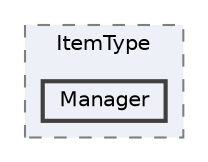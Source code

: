 digraph "003_Item/ItemType/Manager"
{
 // LATEX_PDF_SIZE
  bgcolor="transparent";
  edge [fontname=Helvetica,fontsize=10,labelfontname=Helvetica,labelfontsize=10];
  node [fontname=Helvetica,fontsize=10,shape=box,height=0.2,width=0.4];
  compound=true
  subgraph clusterdir_97fbb72159fb8d509d3bd52326c847d4 {
    graph [ bgcolor="#edf0f7", pencolor="grey50", label="ItemType", fontname=Helvetica,fontsize=10 style="filled,dashed", URL="dir_97fbb72159fb8d509d3bd52326c847d4.html",tooltip=""]
  dir_51483b4a0287117fe2bf3ef273a08e98 [label="Manager", fillcolor="#edf0f7", color="grey25", style="filled,bold", URL="dir_51483b4a0287117fe2bf3ef273a08e98.html",tooltip=""];
  }
}
